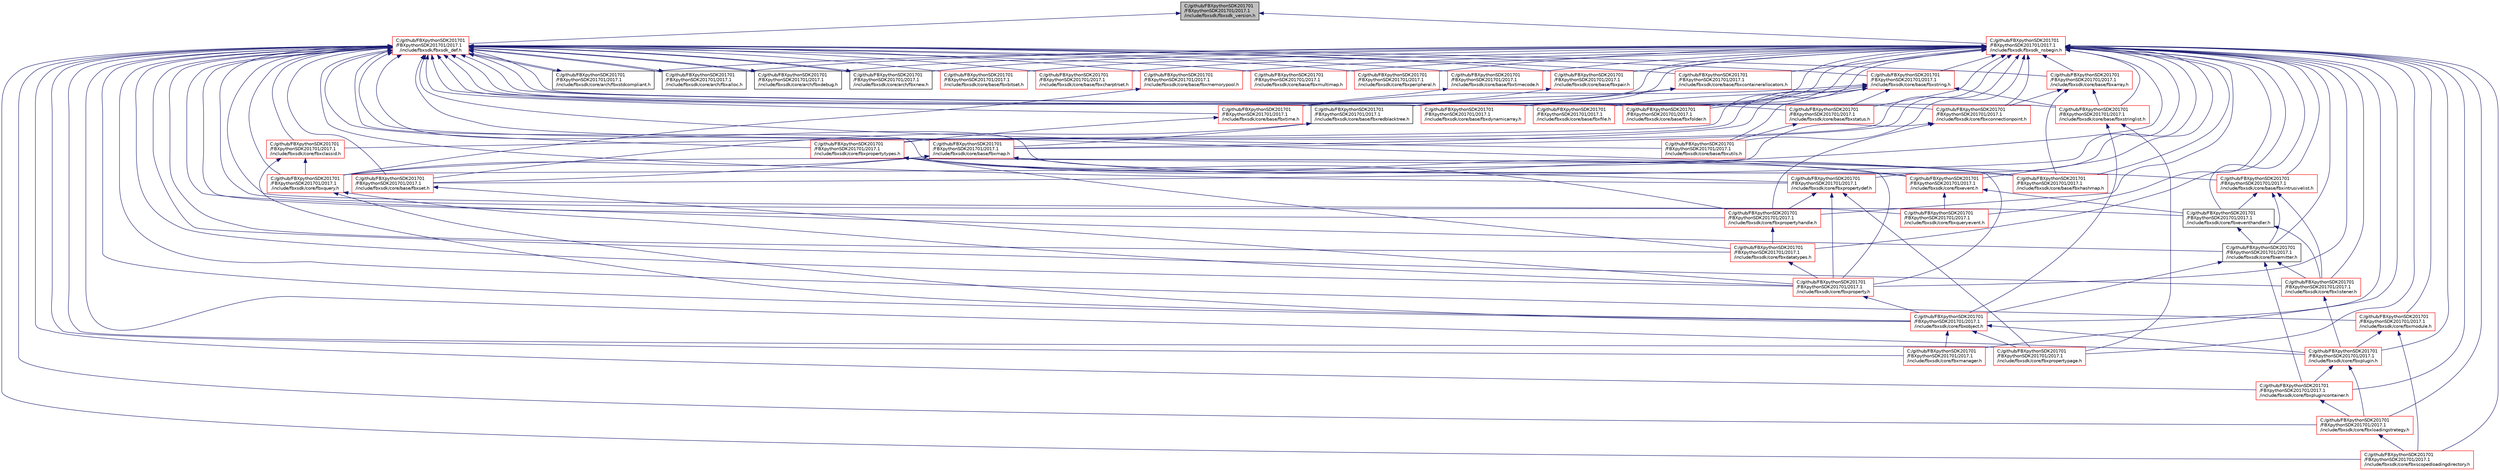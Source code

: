 digraph "C:/github/FBXpythonSDK201701/FBXpythonSDK201701/2017.1/include/fbxsdk/fbxsdk_version.h"
{
  edge [fontname="Helvetica",fontsize="10",labelfontname="Helvetica",labelfontsize="10"];
  node [fontname="Helvetica",fontsize="10",shape=record];
  Node1 [label="C:/github/FBXpythonSDK201701\l/FBXpythonSDK201701/2017.1\l/include/fbxsdk/fbxsdk_version.h",height=0.2,width=0.4,color="black", fillcolor="grey75", style="filled", fontcolor="black"];
  Node1 -> Node2 [dir="back",color="midnightblue",fontsize="10",style="solid",fontname="Helvetica"];
  Node2 [label="C:/github/FBXpythonSDK201701\l/FBXpythonSDK201701/2017.1\l/include/fbxsdk/fbxsdk_def.h",height=0.2,width=0.4,color="red", fillcolor="white", style="filled",URL="$fbxsdk__def_8h.html"];
  Node2 -> Node3 [dir="back",color="midnightblue",fontsize="10",style="solid",fontname="Helvetica"];
  Node3 [label="C:/github/FBXpythonSDK201701\l/FBXpythonSDK201701/2017.1\l/include/fbxsdk/core/arch/fbxalloc.h",height=0.2,width=0.4,color="black", fillcolor="white", style="filled",URL="$fbxalloc_8h.html"];
  Node3 -> Node2 [dir="back",color="midnightblue",fontsize="10",style="solid",fontname="Helvetica"];
  Node2 -> Node4 [dir="back",color="midnightblue",fontsize="10",style="solid",fontname="Helvetica"];
  Node4 [label="C:/github/FBXpythonSDK201701\l/FBXpythonSDK201701/2017.1\l/include/fbxsdk/core/arch/fbxdebug.h",height=0.2,width=0.4,color="black", fillcolor="white", style="filled",URL="$fbxdebug_8h.html"];
  Node4 -> Node2 [dir="back",color="midnightblue",fontsize="10",style="solid",fontname="Helvetica"];
  Node2 -> Node5 [dir="back",color="midnightblue",fontsize="10",style="solid",fontname="Helvetica"];
  Node5 [label="C:/github/FBXpythonSDK201701\l/FBXpythonSDK201701/2017.1\l/include/fbxsdk/core/arch/fbxnew.h",height=0.2,width=0.4,color="black", fillcolor="white", style="filled",URL="$fbxnew_8h.html"];
  Node5 -> Node2 [dir="back",color="midnightblue",fontsize="10",style="solid",fontname="Helvetica"];
  Node2 -> Node6 [dir="back",color="midnightblue",fontsize="10",style="solid",fontname="Helvetica"];
  Node6 [label="C:/github/FBXpythonSDK201701\l/FBXpythonSDK201701/2017.1\l/include/fbxsdk/core/arch/fbxstdcompliant.h",height=0.2,width=0.4,color="black", fillcolor="white", style="filled",URL="$fbxstdcompliant_8h.html"];
  Node6 -> Node2 [dir="back",color="midnightblue",fontsize="10",style="solid",fontname="Helvetica"];
  Node2 -> Node7 [dir="back",color="midnightblue",fontsize="10",style="solid",fontname="Helvetica"];
  Node7 [label="C:/github/FBXpythonSDK201701\l/FBXpythonSDK201701/2017.1\l/include/fbxsdk/core/base/fbxarray.h",height=0.2,width=0.4,color="red", fillcolor="white", style="filled",URL="$fbxarray_8h.html"];
  Node7 -> Node8 [dir="back",color="midnightblue",fontsize="10",style="solid",fontname="Helvetica"];
  Node8 [label="C:/github/FBXpythonSDK201701\l/FBXpythonSDK201701/2017.1\l/include/fbxsdk/core/base/fbxhashmap.h",height=0.2,width=0.4,color="red", fillcolor="white", style="filled",URL="$fbxhashmap_8h.html"];
  Node7 -> Node24 [dir="back",color="midnightblue",fontsize="10",style="solid",fontname="Helvetica"];
  Node24 [label="C:/github/FBXpythonSDK201701\l/FBXpythonSDK201701/2017.1\l/include/fbxsdk/core/base/fbxstringlist.h",height=0.2,width=0.4,color="red", fillcolor="white", style="filled",URL="$fbxstringlist_8h.html"];
  Node24 -> Node25 [dir="back",color="midnightblue",fontsize="10",style="solid",fontname="Helvetica"];
  Node25 [label="C:/github/FBXpythonSDK201701\l/FBXpythonSDK201701/2017.1\l/include/fbxsdk/core/fbxobject.h",height=0.2,width=0.4,color="red", fillcolor="white", style="filled",URL="$fbxobject_8h.html"];
  Node25 -> Node26 [dir="back",color="midnightblue",fontsize="10",style="solid",fontname="Helvetica"];
  Node26 [label="C:/github/FBXpythonSDK201701\l/FBXpythonSDK201701/2017.1\l/include/fbxsdk/core/fbxmanager.h",height=0.2,width=0.4,color="red", fillcolor="white", style="filled",URL="$fbxmanager_8h.html"];
  Node25 -> Node27 [dir="back",color="midnightblue",fontsize="10",style="solid",fontname="Helvetica"];
  Node27 [label="C:/github/FBXpythonSDK201701\l/FBXpythonSDK201701/2017.1\l/include/fbxsdk/core/fbxplugin.h",height=0.2,width=0.4,color="red", fillcolor="white", style="filled",URL="$fbxplugin_8h.html"];
  Node27 -> Node28 [dir="back",color="midnightblue",fontsize="10",style="solid",fontname="Helvetica"];
  Node28 [label="C:/github/FBXpythonSDK201701\l/FBXpythonSDK201701/2017.1\l/include/fbxsdk/core/fbxloadingstrategy.h",height=0.2,width=0.4,color="red", fillcolor="white", style="filled",URL="$fbxloadingstrategy_8h.html"];
  Node28 -> Node29 [dir="back",color="midnightblue",fontsize="10",style="solid",fontname="Helvetica"];
  Node29 [label="C:/github/FBXpythonSDK201701\l/FBXpythonSDK201701/2017.1\l/include/fbxsdk/core/fbxscopedloadingdirectory.h",height=0.2,width=0.4,color="red", fillcolor="white", style="filled",URL="$fbxscopedloadingdirectory_8h.html"];
  Node27 -> Node31 [dir="back",color="midnightblue",fontsize="10",style="solid",fontname="Helvetica"];
  Node31 [label="C:/github/FBXpythonSDK201701\l/FBXpythonSDK201701/2017.1\l/include/fbxsdk/core/fbxplugincontainer.h",height=0.2,width=0.4,color="red", fillcolor="white", style="filled",URL="$fbxplugincontainer_8h.html"];
  Node31 -> Node28 [dir="back",color="midnightblue",fontsize="10",style="solid",fontname="Helvetica"];
  Node25 -> Node32 [dir="back",color="midnightblue",fontsize="10",style="solid",fontname="Helvetica"];
  Node32 [label="C:/github/FBXpythonSDK201701\l/FBXpythonSDK201701/2017.1\l/include/fbxsdk/core/fbxpropertypage.h",height=0.2,width=0.4,color="red", fillcolor="white", style="filled",URL="$fbxpropertypage_8h.html"];
  Node24 -> Node32 [dir="back",color="midnightblue",fontsize="10",style="solid",fontname="Helvetica"];
  Node7 -> Node141 [dir="back",color="midnightblue",fontsize="10",style="solid",fontname="Helvetica"];
  Node141 [label="C:/github/FBXpythonSDK201701\l/FBXpythonSDK201701/2017.1\l/include/fbxsdk/core/fbxconnectionpoint.h",height=0.2,width=0.4,color="red", fillcolor="white", style="filled",URL="$fbxconnectionpoint_8h.html"];
  Node141 -> Node142 [dir="back",color="midnightblue",fontsize="10",style="solid",fontname="Helvetica"];
  Node142 [label="C:/github/FBXpythonSDK201701\l/FBXpythonSDK201701/2017.1\l/include/fbxsdk/core/fbxpropertyhandle.h",height=0.2,width=0.4,color="red", fillcolor="white", style="filled",URL="$fbxpropertyhandle_8h.html"];
  Node142 -> Node143 [dir="back",color="midnightblue",fontsize="10",style="solid",fontname="Helvetica"];
  Node143 [label="C:/github/FBXpythonSDK201701\l/FBXpythonSDK201701/2017.1\l/include/fbxsdk/core/fbxdatatypes.h",height=0.2,width=0.4,color="red", fillcolor="white", style="filled",URL="$fbxdatatypes_8h.html"];
  Node143 -> Node144 [dir="back",color="midnightblue",fontsize="10",style="solid",fontname="Helvetica"];
  Node144 [label="C:/github/FBXpythonSDK201701\l/FBXpythonSDK201701/2017.1\l/include/fbxsdk/core/fbxproperty.h",height=0.2,width=0.4,color="red", fillcolor="white", style="filled",URL="$fbxproperty_8h.html"];
  Node144 -> Node25 [dir="back",color="midnightblue",fontsize="10",style="solid",fontname="Helvetica"];
  Node141 -> Node145 [dir="back",color="midnightblue",fontsize="10",style="solid",fontname="Helvetica"];
  Node145 [label="C:/github/FBXpythonSDK201701\l/FBXpythonSDK201701/2017.1\l/include/fbxsdk/core/fbxquery.h",height=0.2,width=0.4,color="red", fillcolor="white", style="filled",URL="$fbxquery_8h.html"];
  Node145 -> Node25 [dir="back",color="midnightblue",fontsize="10",style="solid",fontname="Helvetica"];
  Node145 -> Node144 [dir="back",color="midnightblue",fontsize="10",style="solid",fontname="Helvetica"];
  Node2 -> Node170 [dir="back",color="midnightblue",fontsize="10",style="solid",fontname="Helvetica"];
  Node170 [label="C:/github/FBXpythonSDK201701\l/FBXpythonSDK201701/2017.1\l/include/fbxsdk/core/base/fbxbitset.h",height=0.2,width=0.4,color="red", fillcolor="white", style="filled",URL="$fbxbitset_8h.html"];
  Node2 -> Node171 [dir="back",color="midnightblue",fontsize="10",style="solid",fontname="Helvetica"];
  Node171 [label="C:/github/FBXpythonSDK201701\l/FBXpythonSDK201701/2017.1\l/include/fbxsdk/core/base/fbxcharptrset.h",height=0.2,width=0.4,color="red", fillcolor="white", style="filled",URL="$fbxcharptrset_8h.html"];
  Node2 -> Node172 [dir="back",color="midnightblue",fontsize="10",style="solid",fontname="Helvetica"];
  Node172 [label="C:/github/FBXpythonSDK201701\l/FBXpythonSDK201701/2017.1\l/include/fbxsdk/core/base/fbxcontainerallocators.h",height=0.2,width=0.4,color="red", fillcolor="white", style="filled",URL="$fbxcontainerallocators_8h.html"];
  Node172 -> Node173 [dir="back",color="midnightblue",fontsize="10",style="solid",fontname="Helvetica"];
  Node173 [label="C:/github/FBXpythonSDK201701\l/FBXpythonSDK201701/2017.1\l/include/fbxsdk/core/base/fbxdynamicarray.h",height=0.2,width=0.4,color="red", fillcolor="white", style="filled",URL="$fbxdynamicarray_8h.html"];
  Node172 -> Node174 [dir="back",color="midnightblue",fontsize="10",style="solid",fontname="Helvetica"];
  Node174 [label="C:/github/FBXpythonSDK201701\l/FBXpythonSDK201701/2017.1\l/include/fbxsdk/core/base/fbxredblacktree.h",height=0.2,width=0.4,color="black", fillcolor="white", style="filled",URL="$fbxredblacktree_8h.html"];
  Node174 -> Node175 [dir="back",color="midnightblue",fontsize="10",style="solid",fontname="Helvetica"];
  Node175 [label="C:/github/FBXpythonSDK201701\l/FBXpythonSDK201701/2017.1\l/include/fbxsdk/core/base/fbxmap.h",height=0.2,width=0.4,color="red", fillcolor="white", style="filled",URL="$fbxmap_8h.html"];
  Node175 -> Node8 [dir="back",color="midnightblue",fontsize="10",style="solid",fontname="Helvetica"];
  Node175 -> Node176 [dir="back",color="midnightblue",fontsize="10",style="solid",fontname="Helvetica"];
  Node176 [label="C:/github/FBXpythonSDK201701\l/FBXpythonSDK201701/2017.1\l/include/fbxsdk/core/base/fbxset.h",height=0.2,width=0.4,color="red", fillcolor="white", style="filled",URL="$fbxset_8h.html"];
  Node176 -> Node144 [dir="back",color="midnightblue",fontsize="10",style="solid",fontname="Helvetica"];
  Node175 -> Node144 [dir="back",color="midnightblue",fontsize="10",style="solid",fontname="Helvetica"];
  Node175 -> Node145 [dir="back",color="midnightblue",fontsize="10",style="solid",fontname="Helvetica"];
  Node174 -> Node176 [dir="back",color="midnightblue",fontsize="10",style="solid",fontname="Helvetica"];
  Node2 -> Node173 [dir="back",color="midnightblue",fontsize="10",style="solid",fontname="Helvetica"];
  Node2 -> Node178 [dir="back",color="midnightblue",fontsize="10",style="solid",fontname="Helvetica"];
  Node178 [label="C:/github/FBXpythonSDK201701\l/FBXpythonSDK201701/2017.1\l/include/fbxsdk/core/base/fbxfile.h",height=0.2,width=0.4,color="red", fillcolor="white", style="filled",URL="$fbxfile_8h.html"];
  Node2 -> Node180 [dir="back",color="midnightblue",fontsize="10",style="solid",fontname="Helvetica"];
  Node180 [label="C:/github/FBXpythonSDK201701\l/FBXpythonSDK201701/2017.1\l/include/fbxsdk/core/base/fbxfolder.h",height=0.2,width=0.4,color="red", fillcolor="white", style="filled",URL="$fbxfolder_8h.html"];
  Node2 -> Node8 [dir="back",color="midnightblue",fontsize="10",style="solid",fontname="Helvetica"];
  Node2 -> Node181 [dir="back",color="midnightblue",fontsize="10",style="solid",fontname="Helvetica"];
  Node181 [label="C:/github/FBXpythonSDK201701\l/FBXpythonSDK201701/2017.1\l/include/fbxsdk/core/base/fbxintrusivelist.h",height=0.2,width=0.4,color="red", fillcolor="white", style="filled",URL="$fbxintrusivelist_8h.html"];
  Node181 -> Node150 [dir="back",color="midnightblue",fontsize="10",style="solid",fontname="Helvetica"];
  Node150 [label="C:/github/FBXpythonSDK201701\l/FBXpythonSDK201701/2017.1\l/include/fbxsdk/core/fbxemitter.h",height=0.2,width=0.4,color="black", fillcolor="white", style="filled",URL="$fbxemitter_8h.html"];
  Node150 -> Node151 [dir="back",color="midnightblue",fontsize="10",style="solid",fontname="Helvetica"];
  Node151 [label="C:/github/FBXpythonSDK201701\l/FBXpythonSDK201701/2017.1\l/include/fbxsdk/core/fbxlistener.h",height=0.2,width=0.4,color="red", fillcolor="white", style="filled",URL="$fbxlistener_8h.html"];
  Node151 -> Node27 [dir="back",color="midnightblue",fontsize="10",style="solid",fontname="Helvetica"];
  Node150 -> Node25 [dir="back",color="midnightblue",fontsize="10",style="solid",fontname="Helvetica"];
  Node150 -> Node31 [dir="back",color="midnightblue",fontsize="10",style="solid",fontname="Helvetica"];
  Node181 -> Node149 [dir="back",color="midnightblue",fontsize="10",style="solid",fontname="Helvetica"];
  Node149 [label="C:/github/FBXpythonSDK201701\l/FBXpythonSDK201701/2017.1\l/include/fbxsdk/core/fbxeventhandler.h",height=0.2,width=0.4,color="black", fillcolor="white", style="filled",URL="$fbxeventhandler_8h.html"];
  Node149 -> Node150 [dir="back",color="midnightblue",fontsize="10",style="solid",fontname="Helvetica"];
  Node149 -> Node151 [dir="back",color="midnightblue",fontsize="10",style="solid",fontname="Helvetica"];
  Node181 -> Node151 [dir="back",color="midnightblue",fontsize="10",style="solid",fontname="Helvetica"];
  Node2 -> Node175 [dir="back",color="midnightblue",fontsize="10",style="solid",fontname="Helvetica"];
  Node2 -> Node182 [dir="back",color="midnightblue",fontsize="10",style="solid",fontname="Helvetica"];
  Node182 [label="C:/github/FBXpythonSDK201701\l/FBXpythonSDK201701/2017.1\l/include/fbxsdk/core/base/fbxmemorypool.h",height=0.2,width=0.4,color="red", fillcolor="white", style="filled",URL="$fbxmemorypool_8h.html"];
  Node182 -> Node145 [dir="back",color="midnightblue",fontsize="10",style="solid",fontname="Helvetica"];
  Node2 -> Node183 [dir="back",color="midnightblue",fontsize="10",style="solid",fontname="Helvetica"];
  Node183 [label="C:/github/FBXpythonSDK201701\l/FBXpythonSDK201701/2017.1\l/include/fbxsdk/core/base/fbxmultimap.h",height=0.2,width=0.4,color="red", fillcolor="white", style="filled",URL="$fbxmultimap_8h.html"];
  Node2 -> Node184 [dir="back",color="midnightblue",fontsize="10",style="solid",fontname="Helvetica"];
  Node184 [label="C:/github/FBXpythonSDK201701\l/FBXpythonSDK201701/2017.1\l/include/fbxsdk/core/base/fbxpair.h",height=0.2,width=0.4,color="red", fillcolor="white", style="filled",URL="$fbxpair_8h.html"];
  Node184 -> Node174 [dir="back",color="midnightblue",fontsize="10",style="solid",fontname="Helvetica"];
  Node2 -> Node174 [dir="back",color="midnightblue",fontsize="10",style="solid",fontname="Helvetica"];
  Node2 -> Node176 [dir="back",color="midnightblue",fontsize="10",style="solid",fontname="Helvetica"];
  Node2 -> Node185 [dir="back",color="midnightblue",fontsize="10",style="solid",fontname="Helvetica"];
  Node185 [label="C:/github/FBXpythonSDK201701\l/FBXpythonSDK201701/2017.1\l/include/fbxsdk/core/base/fbxstatus.h",height=0.2,width=0.4,color="red", fillcolor="white", style="filled",URL="$fbxstatus_8h.html"];
  Node185 -> Node186 [dir="back",color="midnightblue",fontsize="10",style="solid",fontname="Helvetica"];
  Node186 [label="C:/github/FBXpythonSDK201701\l/FBXpythonSDK201701/2017.1\l/include/fbxsdk/core/base/fbxutils.h",height=0.2,width=0.4,color="red", fillcolor="white", style="filled",URL="$fbxutils_8h.html"];
  Node2 -> Node188 [dir="back",color="midnightblue",fontsize="10",style="solid",fontname="Helvetica"];
  Node188 [label="C:/github/FBXpythonSDK201701\l/FBXpythonSDK201701/2017.1\l/include/fbxsdk/core/base/fbxstring.h",height=0.2,width=0.4,color="red", fillcolor="white", style="filled",URL="$fbxstring_8h.html"];
  Node188 -> Node178 [dir="back",color="midnightblue",fontsize="10",style="solid",fontname="Helvetica"];
  Node188 -> Node180 [dir="back",color="midnightblue",fontsize="10",style="solid",fontname="Helvetica"];
  Node188 -> Node175 [dir="back",color="midnightblue",fontsize="10",style="solid",fontname="Helvetica"];
  Node188 -> Node185 [dir="back",color="midnightblue",fontsize="10",style="solid",fontname="Helvetica"];
  Node188 -> Node24 [dir="back",color="midnightblue",fontsize="10",style="solid",fontname="Helvetica"];
  Node188 -> Node189 [dir="back",color="midnightblue",fontsize="10",style="solid",fontname="Helvetica"];
  Node189 [label="C:/github/FBXpythonSDK201701\l/FBXpythonSDK201701/2017.1\l/include/fbxsdk/core/base/fbxtime.h",height=0.2,width=0.4,color="red", fillcolor="white", style="filled",URL="$fbxtime_8h.html"];
  Node189 -> Node147 [dir="back",color="midnightblue",fontsize="10",style="solid",fontname="Helvetica"];
  Node147 [label="C:/github/FBXpythonSDK201701\l/FBXpythonSDK201701/2017.1\l/include/fbxsdk/core/fbxpropertytypes.h",height=0.2,width=0.4,color="red", fillcolor="white", style="filled",URL="$fbxpropertytypes_8h.html"];
  Node147 -> Node143 [dir="back",color="midnightblue",fontsize="10",style="solid",fontname="Helvetica"];
  Node147 -> Node148 [dir="back",color="midnightblue",fontsize="10",style="solid",fontname="Helvetica"];
  Node148 [label="C:/github/FBXpythonSDK201701\l/FBXpythonSDK201701/2017.1\l/include/fbxsdk/core/fbxevent.h",height=0.2,width=0.4,color="red", fillcolor="white", style="filled",URL="$fbxevent_8h.html"];
  Node148 -> Node149 [dir="back",color="midnightblue",fontsize="10",style="solid",fontname="Helvetica"];
  Node148 -> Node153 [dir="back",color="midnightblue",fontsize="10",style="solid",fontname="Helvetica"];
  Node153 [label="C:/github/FBXpythonSDK201701\l/FBXpythonSDK201701/2017.1\l/include/fbxsdk/core/fbxqueryevent.h",height=0.2,width=0.4,color="red", fillcolor="white", style="filled",URL="$fbxqueryevent_8h.html"];
  Node147 -> Node144 [dir="back",color="midnightblue",fontsize="10",style="solid",fontname="Helvetica"];
  Node147 -> Node154 [dir="back",color="midnightblue",fontsize="10",style="solid",fontname="Helvetica"];
  Node154 [label="C:/github/FBXpythonSDK201701\l/FBXpythonSDK201701/2017.1\l/include/fbxsdk/core/fbxpropertydef.h",height=0.2,width=0.4,color="red", fillcolor="white", style="filled",URL="$fbxpropertydef_8h.html"];
  Node154 -> Node144 [dir="back",color="midnightblue",fontsize="10",style="solid",fontname="Helvetica"];
  Node154 -> Node142 [dir="back",color="midnightblue",fontsize="10",style="solid",fontname="Helvetica"];
  Node154 -> Node32 [dir="back",color="midnightblue",fontsize="10",style="solid",fontname="Helvetica"];
  Node147 -> Node142 [dir="back",color="midnightblue",fontsize="10",style="solid",fontname="Helvetica"];
  Node188 -> Node186 [dir="back",color="midnightblue",fontsize="10",style="solid",fontname="Helvetica"];
  Node188 -> Node147 [dir="back",color="midnightblue",fontsize="10",style="solid",fontname="Helvetica"];
  Node2 -> Node24 [dir="back",color="midnightblue",fontsize="10",style="solid",fontname="Helvetica"];
  Node2 -> Node189 [dir="back",color="midnightblue",fontsize="10",style="solid",fontname="Helvetica"];
  Node2 -> Node198 [dir="back",color="midnightblue",fontsize="10",style="solid",fontname="Helvetica"];
  Node198 [label="C:/github/FBXpythonSDK201701\l/FBXpythonSDK201701/2017.1\l/include/fbxsdk/core/base/fbxtimecode.h",height=0.2,width=0.4,color="red", fillcolor="white", style="filled",URL="$fbxtimecode_8h.html"];
  Node198 -> Node189 [dir="back",color="midnightblue",fontsize="10",style="solid",fontname="Helvetica"];
  Node2 -> Node186 [dir="back",color="midnightblue",fontsize="10",style="solid",fontname="Helvetica"];
  Node2 -> Node199 [dir="back",color="midnightblue",fontsize="10",style="solid",fontname="Helvetica"];
  Node199 [label="C:/github/FBXpythonSDK201701\l/FBXpythonSDK201701/2017.1\l/include/fbxsdk/core/fbxclassid.h",height=0.2,width=0.4,color="red", fillcolor="white", style="filled",URL="$fbxclassid_8h.html"];
  Node199 -> Node25 [dir="back",color="midnightblue",fontsize="10",style="solid",fontname="Helvetica"];
  Node199 -> Node145 [dir="back",color="midnightblue",fontsize="10",style="solid",fontname="Helvetica"];
  Node2 -> Node141 [dir="back",color="midnightblue",fontsize="10",style="solid",fontname="Helvetica"];
  Node2 -> Node143 [dir="back",color="midnightblue",fontsize="10",style="solid",fontname="Helvetica"];
  Node2 -> Node150 [dir="back",color="midnightblue",fontsize="10",style="solid",fontname="Helvetica"];
  Node2 -> Node148 [dir="back",color="midnightblue",fontsize="10",style="solid",fontname="Helvetica"];
  Node2 -> Node149 [dir="back",color="midnightblue",fontsize="10",style="solid",fontname="Helvetica"];
  Node2 -> Node151 [dir="back",color="midnightblue",fontsize="10",style="solid",fontname="Helvetica"];
  Node2 -> Node28 [dir="back",color="midnightblue",fontsize="10",style="solid",fontname="Helvetica"];
  Node2 -> Node26 [dir="back",color="midnightblue",fontsize="10",style="solid",fontname="Helvetica"];
  Node2 -> Node200 [dir="back",color="midnightblue",fontsize="10",style="solid",fontname="Helvetica"];
  Node200 [label="C:/github/FBXpythonSDK201701\l/FBXpythonSDK201701/2017.1\l/include/fbxsdk/core/fbxmodule.h",height=0.2,width=0.4,color="red", fillcolor="white", style="filled",URL="$fbxmodule_8h.html"];
  Node200 -> Node27 [dir="back",color="midnightblue",fontsize="10",style="solid",fontname="Helvetica"];
  Node200 -> Node29 [dir="back",color="midnightblue",fontsize="10",style="solid",fontname="Helvetica"];
  Node2 -> Node25 [dir="back",color="midnightblue",fontsize="10",style="solid",fontname="Helvetica"];
  Node2 -> Node201 [dir="back",color="midnightblue",fontsize="10",style="solid",fontname="Helvetica"];
  Node201 [label="C:/github/FBXpythonSDK201701\l/FBXpythonSDK201701/2017.1\l/include/fbxsdk/core/fbxperipheral.h",height=0.2,width=0.4,color="red", fillcolor="white", style="filled",URL="$fbxperipheral_8h.html"];
  Node2 -> Node27 [dir="back",color="midnightblue",fontsize="10",style="solid",fontname="Helvetica"];
  Node2 -> Node31 [dir="back",color="midnightblue",fontsize="10",style="solid",fontname="Helvetica"];
  Node2 -> Node144 [dir="back",color="midnightblue",fontsize="10",style="solid",fontname="Helvetica"];
  Node2 -> Node154 [dir="back",color="midnightblue",fontsize="10",style="solid",fontname="Helvetica"];
  Node2 -> Node142 [dir="back",color="midnightblue",fontsize="10",style="solid",fontname="Helvetica"];
  Node2 -> Node32 [dir="back",color="midnightblue",fontsize="10",style="solid",fontname="Helvetica"];
  Node2 -> Node147 [dir="back",color="midnightblue",fontsize="10",style="solid",fontname="Helvetica"];
  Node2 -> Node145 [dir="back",color="midnightblue",fontsize="10",style="solid",fontname="Helvetica"];
  Node2 -> Node153 [dir="back",color="midnightblue",fontsize="10",style="solid",fontname="Helvetica"];
  Node2 -> Node29 [dir="back",color="midnightblue",fontsize="10",style="solid",fontname="Helvetica"];
  Node1 -> Node226 [dir="back",color="midnightblue",fontsize="10",style="solid",fontname="Helvetica"];
  Node226 [label="C:/github/FBXpythonSDK201701\l/FBXpythonSDK201701/2017.1\l/include/fbxsdk/fbxsdk_nsbegin.h",height=0.2,width=0.4,color="red", fillcolor="white", style="filled",URL="$fbxsdk__nsbegin_8h.html"];
  Node226 -> Node3 [dir="back",color="midnightblue",fontsize="10",style="solid",fontname="Helvetica"];
  Node226 -> Node4 [dir="back",color="midnightblue",fontsize="10",style="solid",fontname="Helvetica"];
  Node226 -> Node5 [dir="back",color="midnightblue",fontsize="10",style="solid",fontname="Helvetica"];
  Node226 -> Node6 [dir="back",color="midnightblue",fontsize="10",style="solid",fontname="Helvetica"];
  Node226 -> Node7 [dir="back",color="midnightblue",fontsize="10",style="solid",fontname="Helvetica"];
  Node226 -> Node170 [dir="back",color="midnightblue",fontsize="10",style="solid",fontname="Helvetica"];
  Node226 -> Node171 [dir="back",color="midnightblue",fontsize="10",style="solid",fontname="Helvetica"];
  Node226 -> Node172 [dir="back",color="midnightblue",fontsize="10",style="solid",fontname="Helvetica"];
  Node226 -> Node173 [dir="back",color="midnightblue",fontsize="10",style="solid",fontname="Helvetica"];
  Node226 -> Node178 [dir="back",color="midnightblue",fontsize="10",style="solid",fontname="Helvetica"];
  Node226 -> Node180 [dir="back",color="midnightblue",fontsize="10",style="solid",fontname="Helvetica"];
  Node226 -> Node8 [dir="back",color="midnightblue",fontsize="10",style="solid",fontname="Helvetica"];
  Node226 -> Node181 [dir="back",color="midnightblue",fontsize="10",style="solid",fontname="Helvetica"];
  Node226 -> Node175 [dir="back",color="midnightblue",fontsize="10",style="solid",fontname="Helvetica"];
  Node226 -> Node182 [dir="back",color="midnightblue",fontsize="10",style="solid",fontname="Helvetica"];
  Node226 -> Node183 [dir="back",color="midnightblue",fontsize="10",style="solid",fontname="Helvetica"];
  Node226 -> Node184 [dir="back",color="midnightblue",fontsize="10",style="solid",fontname="Helvetica"];
  Node226 -> Node174 [dir="back",color="midnightblue",fontsize="10",style="solid",fontname="Helvetica"];
  Node226 -> Node176 [dir="back",color="midnightblue",fontsize="10",style="solid",fontname="Helvetica"];
  Node226 -> Node185 [dir="back",color="midnightblue",fontsize="10",style="solid",fontname="Helvetica"];
  Node226 -> Node188 [dir="back",color="midnightblue",fontsize="10",style="solid",fontname="Helvetica"];
  Node226 -> Node24 [dir="back",color="midnightblue",fontsize="10",style="solid",fontname="Helvetica"];
  Node226 -> Node189 [dir="back",color="midnightblue",fontsize="10",style="solid",fontname="Helvetica"];
  Node226 -> Node198 [dir="back",color="midnightblue",fontsize="10",style="solid",fontname="Helvetica"];
  Node226 -> Node186 [dir="back",color="midnightblue",fontsize="10",style="solid",fontname="Helvetica"];
  Node226 -> Node199 [dir="back",color="midnightblue",fontsize="10",style="solid",fontname="Helvetica"];
  Node226 -> Node141 [dir="back",color="midnightblue",fontsize="10",style="solid",fontname="Helvetica"];
  Node226 -> Node143 [dir="back",color="midnightblue",fontsize="10",style="solid",fontname="Helvetica"];
  Node226 -> Node150 [dir="back",color="midnightblue",fontsize="10",style="solid",fontname="Helvetica"];
  Node226 -> Node148 [dir="back",color="midnightblue",fontsize="10",style="solid",fontname="Helvetica"];
  Node226 -> Node149 [dir="back",color="midnightblue",fontsize="10",style="solid",fontname="Helvetica"];
  Node226 -> Node151 [dir="back",color="midnightblue",fontsize="10",style="solid",fontname="Helvetica"];
  Node226 -> Node28 [dir="back",color="midnightblue",fontsize="10",style="solid",fontname="Helvetica"];
  Node226 -> Node26 [dir="back",color="midnightblue",fontsize="10",style="solid",fontname="Helvetica"];
  Node226 -> Node200 [dir="back",color="midnightblue",fontsize="10",style="solid",fontname="Helvetica"];
  Node226 -> Node25 [dir="back",color="midnightblue",fontsize="10",style="solid",fontname="Helvetica"];
  Node226 -> Node201 [dir="back",color="midnightblue",fontsize="10",style="solid",fontname="Helvetica"];
  Node226 -> Node27 [dir="back",color="midnightblue",fontsize="10",style="solid",fontname="Helvetica"];
  Node226 -> Node31 [dir="back",color="midnightblue",fontsize="10",style="solid",fontname="Helvetica"];
  Node226 -> Node144 [dir="back",color="midnightblue",fontsize="10",style="solid",fontname="Helvetica"];
  Node226 -> Node154 [dir="back",color="midnightblue",fontsize="10",style="solid",fontname="Helvetica"];
  Node226 -> Node142 [dir="back",color="midnightblue",fontsize="10",style="solid",fontname="Helvetica"];
  Node226 -> Node32 [dir="back",color="midnightblue",fontsize="10",style="solid",fontname="Helvetica"];
  Node226 -> Node147 [dir="back",color="midnightblue",fontsize="10",style="solid",fontname="Helvetica"];
  Node226 -> Node145 [dir="back",color="midnightblue",fontsize="10",style="solid",fontname="Helvetica"];
  Node226 -> Node153 [dir="back",color="midnightblue",fontsize="10",style="solid",fontname="Helvetica"];
  Node226 -> Node29 [dir="back",color="midnightblue",fontsize="10",style="solid",fontname="Helvetica"];
}
